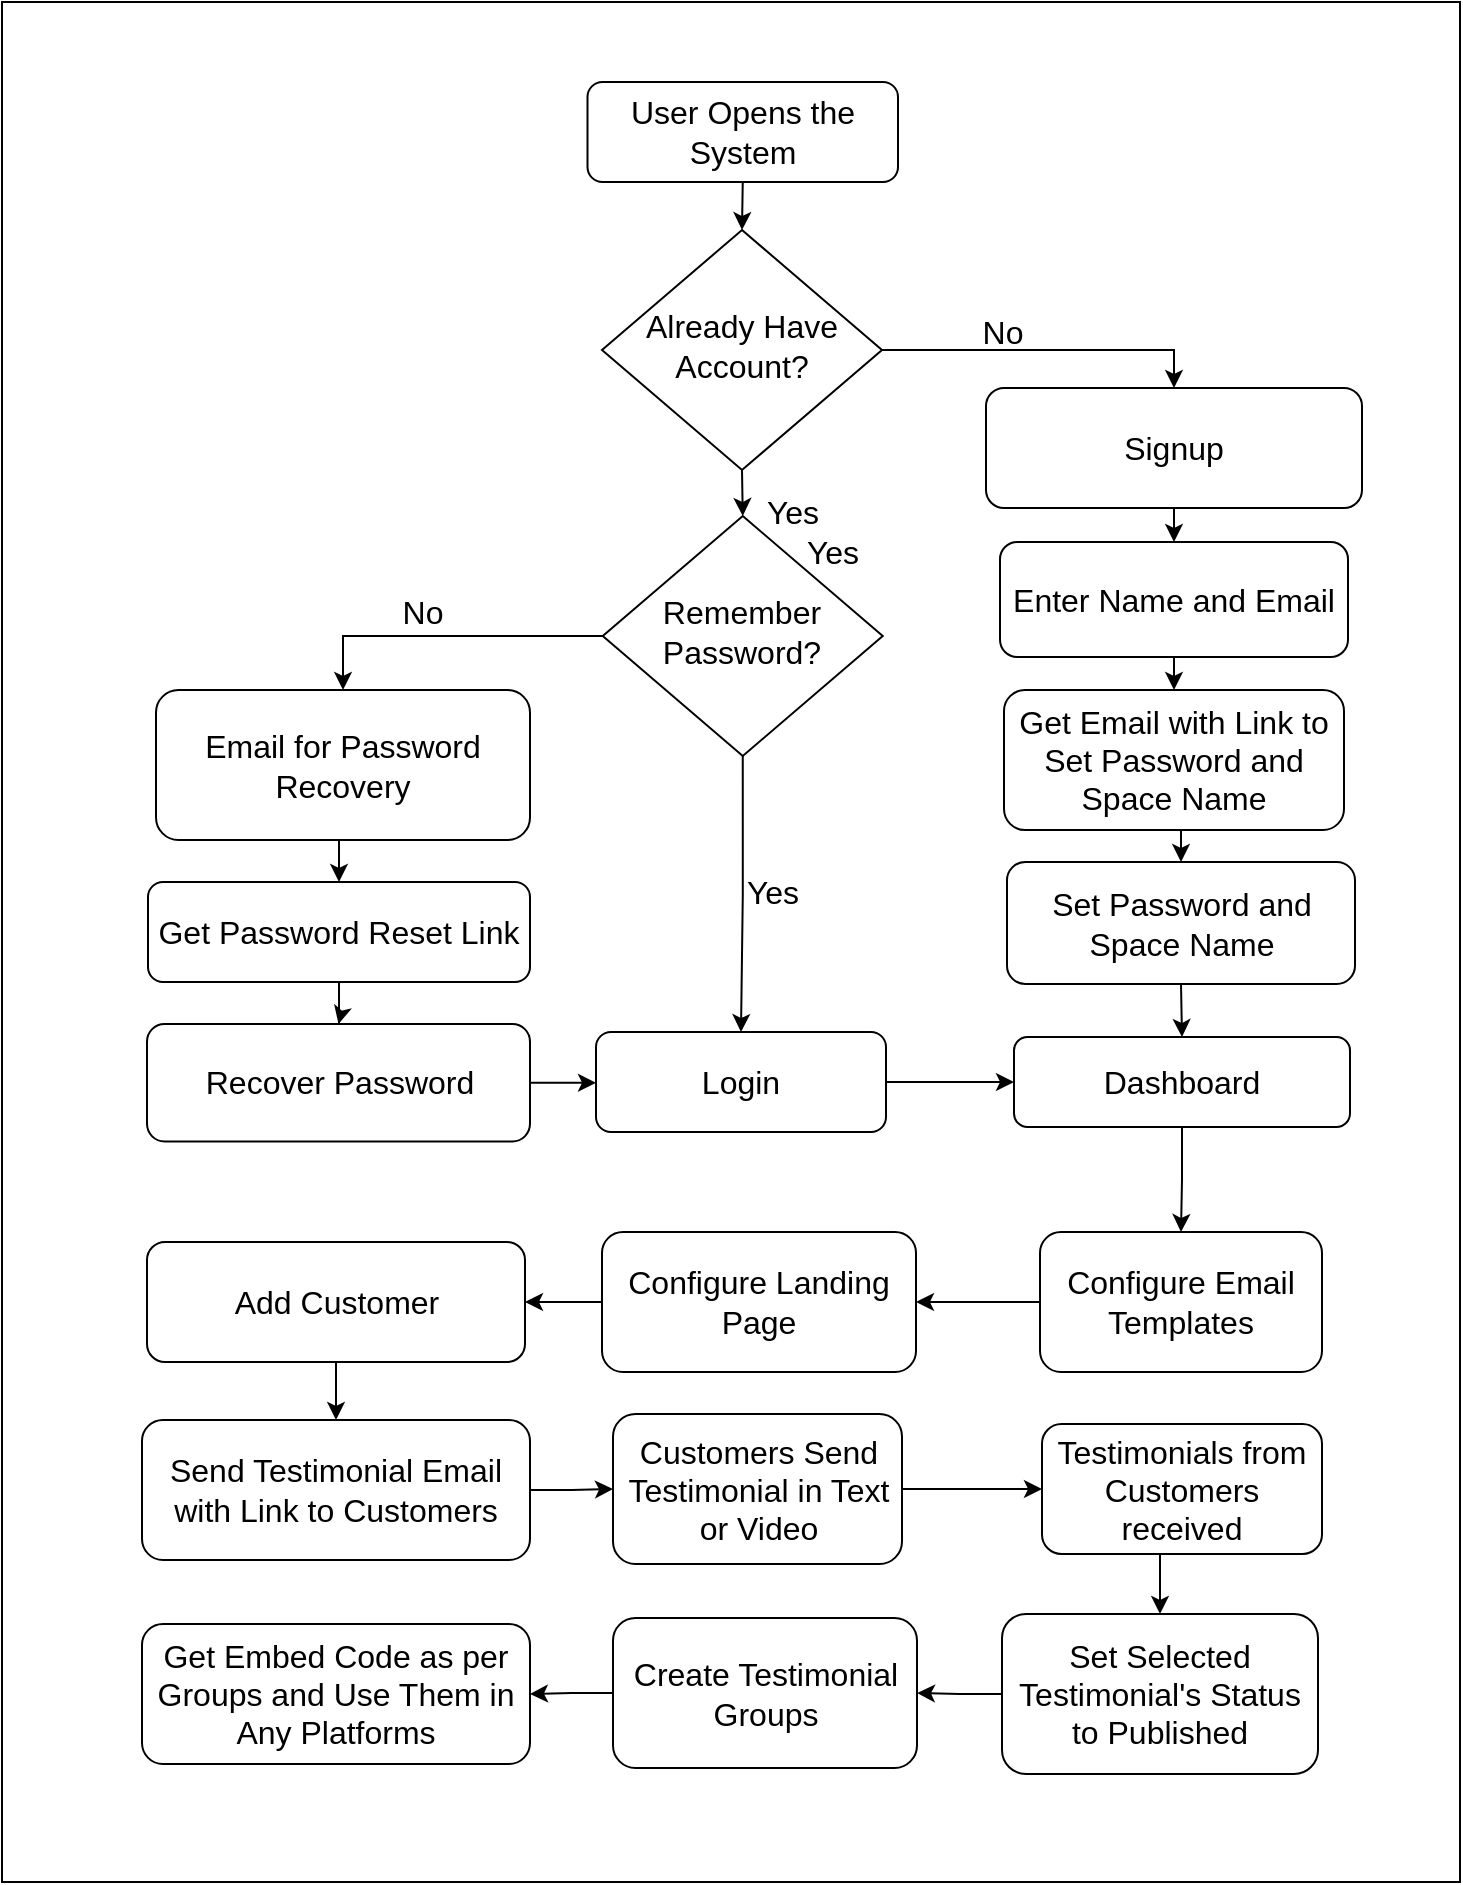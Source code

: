 <mxfile version="20.6.0" type="github">
  <diagram id="C5RBs43oDa-KdzZeNtuy" name="Page-1">
    <mxGraphModel dx="2090" dy="1891" grid="1" gridSize="10" guides="1" tooltips="1" connect="1" arrows="1" fold="1" page="1" pageScale="1" pageWidth="827" pageHeight="1169" math="0" shadow="0">
      <root>
        <mxCell id="WIyWlLk6GJQsqaUBKTNV-0" />
        <mxCell id="WIyWlLk6GJQsqaUBKTNV-1" parent="WIyWlLk6GJQsqaUBKTNV-0" />
        <mxCell id="RZ5qS3__V9IMr34pqo4k-74" value="" style="rounded=0;strokeWidth=1;fontSize=16;labelBorderColor=none;fontColor=none;noLabel=1;textOpacity=0;" vertex="1" parent="WIyWlLk6GJQsqaUBKTNV-1">
          <mxGeometry x="-40" y="-80" width="729" height="940" as="geometry" />
        </mxCell>
        <mxCell id="RZ5qS3__V9IMr34pqo4k-87" style="edgeStyle=orthogonalEdgeStyle;rounded=0;orthogonalLoop=1;jettySize=auto;html=1;exitX=0.5;exitY=1;exitDx=0;exitDy=0;entryX=0.5;entryY=0;entryDx=0;entryDy=0;strokeWidth=1;fontSize=16;fontColor=none;" edge="1" parent="WIyWlLk6GJQsqaUBKTNV-1" source="WIyWlLk6GJQsqaUBKTNV-6" target="RZ5qS3__V9IMr34pqo4k-76">
          <mxGeometry relative="1" as="geometry" />
        </mxCell>
        <mxCell id="RZ5qS3__V9IMr34pqo4k-95" style="edgeStyle=orthogonalEdgeStyle;rounded=0;orthogonalLoop=1;jettySize=auto;html=1;exitX=1;exitY=0.5;exitDx=0;exitDy=0;entryX=0.5;entryY=0;entryDx=0;entryDy=0;strokeWidth=1;fontSize=16;fontColor=none;" edge="1" parent="WIyWlLk6GJQsqaUBKTNV-1" source="WIyWlLk6GJQsqaUBKTNV-6" target="WIyWlLk6GJQsqaUBKTNV-7">
          <mxGeometry relative="1" as="geometry">
            <Array as="points">
              <mxPoint x="546" y="94" />
            </Array>
          </mxGeometry>
        </mxCell>
        <mxCell id="WIyWlLk6GJQsqaUBKTNV-6" value="Already Have Account?" style="rhombus;whiteSpace=wrap;html=1;shadow=0;fontFamily=Helvetica;fontSize=16;align=center;strokeWidth=1;spacing=6;spacingTop=-4;" parent="WIyWlLk6GJQsqaUBKTNV-1" vertex="1">
          <mxGeometry x="260" y="34" width="140" height="120" as="geometry" />
        </mxCell>
        <mxCell id="RZ5qS3__V9IMr34pqo4k-30" style="edgeStyle=orthogonalEdgeStyle;rounded=0;orthogonalLoop=1;jettySize=auto;html=1;exitX=0.5;exitY=1;exitDx=0;exitDy=0;entryX=0.5;entryY=0;entryDx=0;entryDy=0;strokeWidth=1;fontSize=16;" edge="1" parent="WIyWlLk6GJQsqaUBKTNV-1" source="WIyWlLk6GJQsqaUBKTNV-7" target="RZ5qS3__V9IMr34pqo4k-28">
          <mxGeometry relative="1" as="geometry" />
        </mxCell>
        <mxCell id="WIyWlLk6GJQsqaUBKTNV-7" value="Signup " style="rounded=1;whiteSpace=wrap;html=1;fontSize=16;glass=0;strokeWidth=1;shadow=0;" parent="WIyWlLk6GJQsqaUBKTNV-1" vertex="1">
          <mxGeometry x="452" y="113" width="188" height="60" as="geometry" />
        </mxCell>
        <mxCell id="RZ5qS3__V9IMr34pqo4k-73" style="edgeStyle=orthogonalEdgeStyle;rounded=0;orthogonalLoop=1;jettySize=auto;html=1;exitX=0.5;exitY=1;exitDx=0;exitDy=0;entryX=0.5;entryY=0;entryDx=0;entryDy=0;strokeWidth=1;fontSize=16;" edge="1" parent="WIyWlLk6GJQsqaUBKTNV-1" source="RZ5qS3__V9IMr34pqo4k-0" target="WIyWlLk6GJQsqaUBKTNV-6">
          <mxGeometry relative="1" as="geometry" />
        </mxCell>
        <mxCell id="RZ5qS3__V9IMr34pqo4k-0" value="User Opens the System" style="rounded=1;whiteSpace=wrap;html=1;fontSize=16;glass=0;strokeWidth=1;shadow=0;" vertex="1" parent="WIyWlLk6GJQsqaUBKTNV-1">
          <mxGeometry x="252.75" y="-40" width="155.25" height="50" as="geometry" />
        </mxCell>
        <mxCell id="RZ5qS3__V9IMr34pqo4k-4" value="&lt;div style=&quot;font-size: 16px;&quot;&gt;No&lt;/div&gt;" style="text;html=1;align=center;verticalAlign=middle;resizable=0;points=[];autosize=1;strokeColor=none;fillColor=none;strokeWidth=1;fontSize=16;" vertex="1" parent="WIyWlLk6GJQsqaUBKTNV-1">
          <mxGeometry x="440" y="70" width="40" height="30" as="geometry" />
        </mxCell>
        <mxCell id="RZ5qS3__V9IMr34pqo4k-26" style="edgeStyle=orthogonalEdgeStyle;rounded=0;orthogonalLoop=1;jettySize=auto;html=1;exitX=1;exitY=0.5;exitDx=0;exitDy=0;entryX=0;entryY=0.5;entryDx=0;entryDy=0;strokeWidth=1;fontSize=16;" edge="1" parent="WIyWlLk6GJQsqaUBKTNV-1" source="RZ5qS3__V9IMr34pqo4k-8" target="RZ5qS3__V9IMr34pqo4k-23">
          <mxGeometry relative="1" as="geometry" />
        </mxCell>
        <mxCell id="RZ5qS3__V9IMr34pqo4k-8" value="Login " style="rounded=1;whiteSpace=wrap;html=1;strokeWidth=1;fontSize=16;" vertex="1" parent="WIyWlLk6GJQsqaUBKTNV-1">
          <mxGeometry x="257" y="435" width="145" height="50" as="geometry" />
        </mxCell>
        <mxCell id="RZ5qS3__V9IMr34pqo4k-9" value="Yes" style="text;html=1;align=center;verticalAlign=middle;resizable=0;points=[];autosize=1;strokeColor=none;fillColor=none;strokeWidth=1;fontSize=16;" vertex="1" parent="WIyWlLk6GJQsqaUBKTNV-1">
          <mxGeometry x="330" y="160" width="50" height="30" as="geometry" />
        </mxCell>
        <mxCell id="RZ5qS3__V9IMr34pqo4k-72" style="edgeStyle=orthogonalEdgeStyle;rounded=0;orthogonalLoop=1;jettySize=auto;html=1;exitX=0.5;exitY=1;exitDx=0;exitDy=0;entryX=0.5;entryY=0;entryDx=0;entryDy=0;strokeWidth=1;fontSize=16;" edge="1" parent="WIyWlLk6GJQsqaUBKTNV-1" source="RZ5qS3__V9IMr34pqo4k-10" target="RZ5qS3__V9IMr34pqo4k-12">
          <mxGeometry relative="1" as="geometry" />
        </mxCell>
        <mxCell id="RZ5qS3__V9IMr34pqo4k-10" value="Email for Password Recovery" style="rounded=1;whiteSpace=wrap;html=1;fontSize=16;glass=0;strokeWidth=1;shadow=0;" vertex="1" parent="WIyWlLk6GJQsqaUBKTNV-1">
          <mxGeometry x="37" y="264" width="187" height="75" as="geometry" />
        </mxCell>
        <mxCell id="RZ5qS3__V9IMr34pqo4k-16" style="edgeStyle=orthogonalEdgeStyle;rounded=0;orthogonalLoop=1;jettySize=auto;html=1;entryX=0.5;entryY=0;entryDx=0;entryDy=0;strokeWidth=1;fontSize=16;" edge="1" parent="WIyWlLk6GJQsqaUBKTNV-1" source="RZ5qS3__V9IMr34pqo4k-12" target="RZ5qS3__V9IMr34pqo4k-13">
          <mxGeometry relative="1" as="geometry" />
        </mxCell>
        <mxCell id="RZ5qS3__V9IMr34pqo4k-12" value="Get Password Reset Link" style="rounded=1;whiteSpace=wrap;html=1;fontSize=16;glass=0;strokeWidth=1;shadow=0;" vertex="1" parent="WIyWlLk6GJQsqaUBKTNV-1">
          <mxGeometry x="33" y="360" width="191" height="50" as="geometry" />
        </mxCell>
        <mxCell id="RZ5qS3__V9IMr34pqo4k-71" style="edgeStyle=orthogonalEdgeStyle;rounded=0;orthogonalLoop=1;jettySize=auto;html=1;exitX=1;exitY=0.5;exitDx=0;exitDy=0;entryX=0;entryY=0.5;entryDx=0;entryDy=0;strokeWidth=1;fontSize=16;" edge="1" parent="WIyWlLk6GJQsqaUBKTNV-1" source="RZ5qS3__V9IMr34pqo4k-13" target="RZ5qS3__V9IMr34pqo4k-8">
          <mxGeometry relative="1" as="geometry" />
        </mxCell>
        <mxCell id="RZ5qS3__V9IMr34pqo4k-13" value="Recover Password" style="rounded=1;whiteSpace=wrap;html=1;fontSize=16;glass=0;strokeWidth=1;shadow=0;" vertex="1" parent="WIyWlLk6GJQsqaUBKTNV-1">
          <mxGeometry x="32.5" y="431" width="191.5" height="58.75" as="geometry" />
        </mxCell>
        <mxCell id="RZ5qS3__V9IMr34pqo4k-53" style="edgeStyle=orthogonalEdgeStyle;rounded=0;orthogonalLoop=1;jettySize=auto;html=1;exitX=0.5;exitY=1;exitDx=0;exitDy=0;entryX=0.5;entryY=0;entryDx=0;entryDy=0;strokeWidth=1;fontSize=16;" edge="1" parent="WIyWlLk6GJQsqaUBKTNV-1" source="RZ5qS3__V9IMr34pqo4k-23" target="RZ5qS3__V9IMr34pqo4k-33">
          <mxGeometry relative="1" as="geometry" />
        </mxCell>
        <mxCell id="RZ5qS3__V9IMr34pqo4k-23" value="Dashboard" style="rounded=1;whiteSpace=wrap;html=1;fontSize=16;glass=0;strokeWidth=1;shadow=0;" vertex="1" parent="WIyWlLk6GJQsqaUBKTNV-1">
          <mxGeometry x="466" y="437.5" width="168" height="45" as="geometry" />
        </mxCell>
        <mxCell id="RZ5qS3__V9IMr34pqo4k-31" style="edgeStyle=orthogonalEdgeStyle;rounded=0;orthogonalLoop=1;jettySize=auto;html=1;exitX=0.5;exitY=1;exitDx=0;exitDy=0;entryX=0.5;entryY=0;entryDx=0;entryDy=0;strokeWidth=1;fontSize=16;" edge="1" parent="WIyWlLk6GJQsqaUBKTNV-1" source="RZ5qS3__V9IMr34pqo4k-28" target="RZ5qS3__V9IMr34pqo4k-29">
          <mxGeometry relative="1" as="geometry" />
        </mxCell>
        <mxCell id="RZ5qS3__V9IMr34pqo4k-28" value="Enter Name and Email " style="rounded=1;whiteSpace=wrap;html=1;fontSize=16;glass=0;strokeWidth=1;shadow=0;" vertex="1" parent="WIyWlLk6GJQsqaUBKTNV-1">
          <mxGeometry x="459" y="190" width="174" height="57.5" as="geometry" />
        </mxCell>
        <mxCell id="RZ5qS3__V9IMr34pqo4k-96" style="edgeStyle=orthogonalEdgeStyle;rounded=0;orthogonalLoop=1;jettySize=auto;html=1;exitX=0.5;exitY=1;exitDx=0;exitDy=0;entryX=0.5;entryY=0;entryDx=0;entryDy=0;strokeWidth=1;fontSize=16;fontColor=none;" edge="1" parent="WIyWlLk6GJQsqaUBKTNV-1" source="RZ5qS3__V9IMr34pqo4k-29" target="RZ5qS3__V9IMr34pqo4k-94">
          <mxGeometry relative="1" as="geometry" />
        </mxCell>
        <mxCell id="RZ5qS3__V9IMr34pqo4k-29" value="Get Email with Link to Set Password and Space Name" style="rounded=1;whiteSpace=wrap;html=1;fontSize=16;glass=0;strokeWidth=1;shadow=0;" vertex="1" parent="WIyWlLk6GJQsqaUBKTNV-1">
          <mxGeometry x="461" y="264" width="170" height="70" as="geometry" />
        </mxCell>
        <mxCell id="RZ5qS3__V9IMr34pqo4k-50" style="edgeStyle=orthogonalEdgeStyle;rounded=0;orthogonalLoop=1;jettySize=auto;html=1;exitX=0;exitY=0.5;exitDx=0;exitDy=0;entryX=1;entryY=0.5;entryDx=0;entryDy=0;strokeWidth=1;fontSize=16;" edge="1" parent="WIyWlLk6GJQsqaUBKTNV-1" source="RZ5qS3__V9IMr34pqo4k-33" target="RZ5qS3__V9IMr34pqo4k-35">
          <mxGeometry relative="1" as="geometry" />
        </mxCell>
        <mxCell id="RZ5qS3__V9IMr34pqo4k-33" value="Configure Email Templates" style="rounded=1;whiteSpace=wrap;html=1;fontSize=16;glass=0;strokeWidth=1;shadow=0;" vertex="1" parent="WIyWlLk6GJQsqaUBKTNV-1">
          <mxGeometry x="479" y="535" width="141" height="70" as="geometry" />
        </mxCell>
        <mxCell id="RZ5qS3__V9IMr34pqo4k-51" style="edgeStyle=orthogonalEdgeStyle;rounded=0;orthogonalLoop=1;jettySize=auto;html=1;exitX=0;exitY=0.5;exitDx=0;exitDy=0;entryX=1;entryY=0.5;entryDx=0;entryDy=0;strokeWidth=1;fontSize=16;" edge="1" parent="WIyWlLk6GJQsqaUBKTNV-1" source="RZ5qS3__V9IMr34pqo4k-35" target="RZ5qS3__V9IMr34pqo4k-37">
          <mxGeometry relative="1" as="geometry" />
        </mxCell>
        <mxCell id="RZ5qS3__V9IMr34pqo4k-35" value="Configure Landing Page" style="rounded=1;whiteSpace=wrap;html=1;fontSize=16;glass=0;strokeWidth=1;shadow=0;" vertex="1" parent="WIyWlLk6GJQsqaUBKTNV-1">
          <mxGeometry x="260" y="535" width="157" height="70" as="geometry" />
        </mxCell>
        <mxCell id="RZ5qS3__V9IMr34pqo4k-57" style="edgeStyle=orthogonalEdgeStyle;rounded=0;orthogonalLoop=1;jettySize=auto;html=1;exitX=0.5;exitY=1;exitDx=0;exitDy=0;entryX=0.5;entryY=0;entryDx=0;entryDy=0;strokeWidth=1;fontSize=16;" edge="1" parent="WIyWlLk6GJQsqaUBKTNV-1" source="RZ5qS3__V9IMr34pqo4k-37" target="RZ5qS3__V9IMr34pqo4k-43">
          <mxGeometry relative="1" as="geometry" />
        </mxCell>
        <mxCell id="RZ5qS3__V9IMr34pqo4k-37" value="Add Customer" style="rounded=1;whiteSpace=wrap;html=1;fontSize=16;glass=0;strokeWidth=1;shadow=0;" vertex="1" parent="WIyWlLk6GJQsqaUBKTNV-1">
          <mxGeometry x="32.5" y="540" width="189" height="60" as="geometry" />
        </mxCell>
        <mxCell id="RZ5qS3__V9IMr34pqo4k-58" style="edgeStyle=orthogonalEdgeStyle;rounded=0;orthogonalLoop=1;jettySize=auto;html=1;exitX=1;exitY=0.5;exitDx=0;exitDy=0;entryX=0;entryY=0.5;entryDx=0;entryDy=0;strokeWidth=1;fontSize=16;" edge="1" parent="WIyWlLk6GJQsqaUBKTNV-1" source="RZ5qS3__V9IMr34pqo4k-43" target="RZ5qS3__V9IMr34pqo4k-44">
          <mxGeometry relative="1" as="geometry" />
        </mxCell>
        <mxCell id="RZ5qS3__V9IMr34pqo4k-43" value="Send Testimonial Email with Link to Customers" style="rounded=1;whiteSpace=wrap;html=1;fontSize=16;glass=0;strokeWidth=1;shadow=0;" vertex="1" parent="WIyWlLk6GJQsqaUBKTNV-1">
          <mxGeometry x="30" y="629" width="194" height="70" as="geometry" />
        </mxCell>
        <mxCell id="RZ5qS3__V9IMr34pqo4k-61" style="edgeStyle=orthogonalEdgeStyle;rounded=0;orthogonalLoop=1;jettySize=auto;html=1;exitX=1;exitY=0.5;exitDx=0;exitDy=0;entryX=0;entryY=0.5;entryDx=0;entryDy=0;strokeWidth=1;fontSize=16;" edge="1" parent="WIyWlLk6GJQsqaUBKTNV-1" source="RZ5qS3__V9IMr34pqo4k-44" target="RZ5qS3__V9IMr34pqo4k-45">
          <mxGeometry relative="1" as="geometry" />
        </mxCell>
        <mxCell id="RZ5qS3__V9IMr34pqo4k-44" value="Customers Send Testimonial in Text or Video" style="rounded=1;whiteSpace=wrap;html=1;fontSize=16;glass=0;strokeWidth=1;shadow=0;" vertex="1" parent="WIyWlLk6GJQsqaUBKTNV-1">
          <mxGeometry x="265.5" y="626" width="144.5" height="75" as="geometry" />
        </mxCell>
        <mxCell id="RZ5qS3__V9IMr34pqo4k-62" style="edgeStyle=orthogonalEdgeStyle;rounded=0;orthogonalLoop=1;jettySize=auto;html=1;exitX=0.5;exitY=1;exitDx=0;exitDy=0;entryX=0.5;entryY=0;entryDx=0;entryDy=0;strokeWidth=1;fontSize=16;" edge="1" parent="WIyWlLk6GJQsqaUBKTNV-1" source="RZ5qS3__V9IMr34pqo4k-45" target="RZ5qS3__V9IMr34pqo4k-46">
          <mxGeometry relative="1" as="geometry" />
        </mxCell>
        <mxCell id="RZ5qS3__V9IMr34pqo4k-45" value="Testimonials from Customers received" style="rounded=1;whiteSpace=wrap;html=1;fontSize=16;glass=0;strokeWidth=1;shadow=0;" vertex="1" parent="WIyWlLk6GJQsqaUBKTNV-1">
          <mxGeometry x="480" y="631" width="140" height="65" as="geometry" />
        </mxCell>
        <mxCell id="RZ5qS3__V9IMr34pqo4k-63" style="edgeStyle=orthogonalEdgeStyle;rounded=0;orthogonalLoop=1;jettySize=auto;html=1;exitX=0;exitY=0.5;exitDx=0;exitDy=0;entryX=1;entryY=0.5;entryDx=0;entryDy=0;strokeWidth=1;fontSize=16;" edge="1" parent="WIyWlLk6GJQsqaUBKTNV-1" source="RZ5qS3__V9IMr34pqo4k-46" target="RZ5qS3__V9IMr34pqo4k-47">
          <mxGeometry relative="1" as="geometry" />
        </mxCell>
        <mxCell id="RZ5qS3__V9IMr34pqo4k-46" value="Set Selected Testimonial&#39;s Status to Published" style="rounded=1;whiteSpace=wrap;html=1;fontSize=16;glass=0;strokeWidth=1;shadow=0;" vertex="1" parent="WIyWlLk6GJQsqaUBKTNV-1">
          <mxGeometry x="460" y="726" width="158" height="80" as="geometry" />
        </mxCell>
        <mxCell id="RZ5qS3__V9IMr34pqo4k-64" style="edgeStyle=orthogonalEdgeStyle;rounded=0;orthogonalLoop=1;jettySize=auto;html=1;exitX=0;exitY=0.5;exitDx=0;exitDy=0;entryX=1;entryY=0.5;entryDx=0;entryDy=0;strokeWidth=1;fontSize=16;" edge="1" parent="WIyWlLk6GJQsqaUBKTNV-1" source="RZ5qS3__V9IMr34pqo4k-47" target="RZ5qS3__V9IMr34pqo4k-48">
          <mxGeometry relative="1" as="geometry" />
        </mxCell>
        <mxCell id="RZ5qS3__V9IMr34pqo4k-47" value="Create Testimonial Groups" style="rounded=1;whiteSpace=wrap;html=1;fontSize=16;glass=0;strokeWidth=1;shadow=0;" vertex="1" parent="WIyWlLk6GJQsqaUBKTNV-1">
          <mxGeometry x="265.5" y="728" width="152" height="75" as="geometry" />
        </mxCell>
        <mxCell id="RZ5qS3__V9IMr34pqo4k-48" value="Get Embed Code as per Groups and Use Them in Any Platforms" style="rounded=1;whiteSpace=wrap;html=1;fontSize=16;glass=0;strokeWidth=1;shadow=0;" vertex="1" parent="WIyWlLk6GJQsqaUBKTNV-1">
          <mxGeometry x="30" y="731" width="194" height="70" as="geometry" />
        </mxCell>
        <mxCell id="RZ5qS3__V9IMr34pqo4k-88" style="edgeStyle=orthogonalEdgeStyle;rounded=0;orthogonalLoop=1;jettySize=auto;html=1;exitX=0.5;exitY=1;exitDx=0;exitDy=0;entryX=0.5;entryY=0;entryDx=0;entryDy=0;strokeWidth=1;fontSize=16;fontColor=none;" edge="1" parent="WIyWlLk6GJQsqaUBKTNV-1" source="RZ5qS3__V9IMr34pqo4k-76" target="RZ5qS3__V9IMr34pqo4k-8">
          <mxGeometry relative="1" as="geometry" />
        </mxCell>
        <mxCell id="RZ5qS3__V9IMr34pqo4k-89" style="edgeStyle=orthogonalEdgeStyle;rounded=0;orthogonalLoop=1;jettySize=auto;html=1;exitX=0;exitY=0.5;exitDx=0;exitDy=0;entryX=0.5;entryY=0;entryDx=0;entryDy=0;strokeWidth=1;fontSize=16;fontColor=none;" edge="1" parent="WIyWlLk6GJQsqaUBKTNV-1" source="RZ5qS3__V9IMr34pqo4k-76" target="RZ5qS3__V9IMr34pqo4k-10">
          <mxGeometry relative="1" as="geometry" />
        </mxCell>
        <mxCell id="RZ5qS3__V9IMr34pqo4k-76" value="Remember Password?" style="rhombus;whiteSpace=wrap;html=1;shadow=0;fontFamily=Helvetica;fontSize=16;align=center;strokeWidth=1;spacing=6;spacingTop=-4;" vertex="1" parent="WIyWlLk6GJQsqaUBKTNV-1">
          <mxGeometry x="260.38" y="177" width="140" height="120" as="geometry" />
        </mxCell>
        <mxCell id="RZ5qS3__V9IMr34pqo4k-90" value="&lt;div style=&quot;font-size: 16px;&quot;&gt;No&lt;/div&gt;" style="text;html=1;align=center;verticalAlign=middle;resizable=0;points=[];autosize=1;strokeColor=none;fillColor=none;strokeWidth=1;fontSize=16;" vertex="1" parent="WIyWlLk6GJQsqaUBKTNV-1">
          <mxGeometry x="150" y="210" width="40" height="30" as="geometry" />
        </mxCell>
        <mxCell id="RZ5qS3__V9IMr34pqo4k-91" value="Yes" style="text;html=1;align=center;verticalAlign=middle;resizable=0;points=[];autosize=1;strokeColor=none;fillColor=none;strokeWidth=1;fontSize=16;" vertex="1" parent="WIyWlLk6GJQsqaUBKTNV-1">
          <mxGeometry x="320" y="350" width="50" height="30" as="geometry" />
        </mxCell>
        <mxCell id="RZ5qS3__V9IMr34pqo4k-93" value="Yes" style="text;html=1;align=center;verticalAlign=middle;resizable=0;points=[];autosize=1;strokeColor=none;fillColor=none;strokeWidth=1;fontSize=16;" vertex="1" parent="WIyWlLk6GJQsqaUBKTNV-1">
          <mxGeometry x="350" y="180" width="50" height="30" as="geometry" />
        </mxCell>
        <mxCell id="RZ5qS3__V9IMr34pqo4k-97" style="edgeStyle=orthogonalEdgeStyle;rounded=0;orthogonalLoop=1;jettySize=auto;html=1;exitX=0.5;exitY=1;exitDx=0;exitDy=0;entryX=0.5;entryY=0;entryDx=0;entryDy=0;strokeWidth=1;fontSize=16;fontColor=none;" edge="1" parent="WIyWlLk6GJQsqaUBKTNV-1" source="RZ5qS3__V9IMr34pqo4k-94" target="RZ5qS3__V9IMr34pqo4k-23">
          <mxGeometry relative="1" as="geometry" />
        </mxCell>
        <mxCell id="RZ5qS3__V9IMr34pqo4k-94" value="Set Password and Space Name" style="rounded=1;whiteSpace=wrap;html=1;fontSize=16;glass=0;strokeWidth=1;shadow=0;" vertex="1" parent="WIyWlLk6GJQsqaUBKTNV-1">
          <mxGeometry x="462.5" y="350" width="174" height="61" as="geometry" />
        </mxCell>
      </root>
    </mxGraphModel>
  </diagram>
</mxfile>
